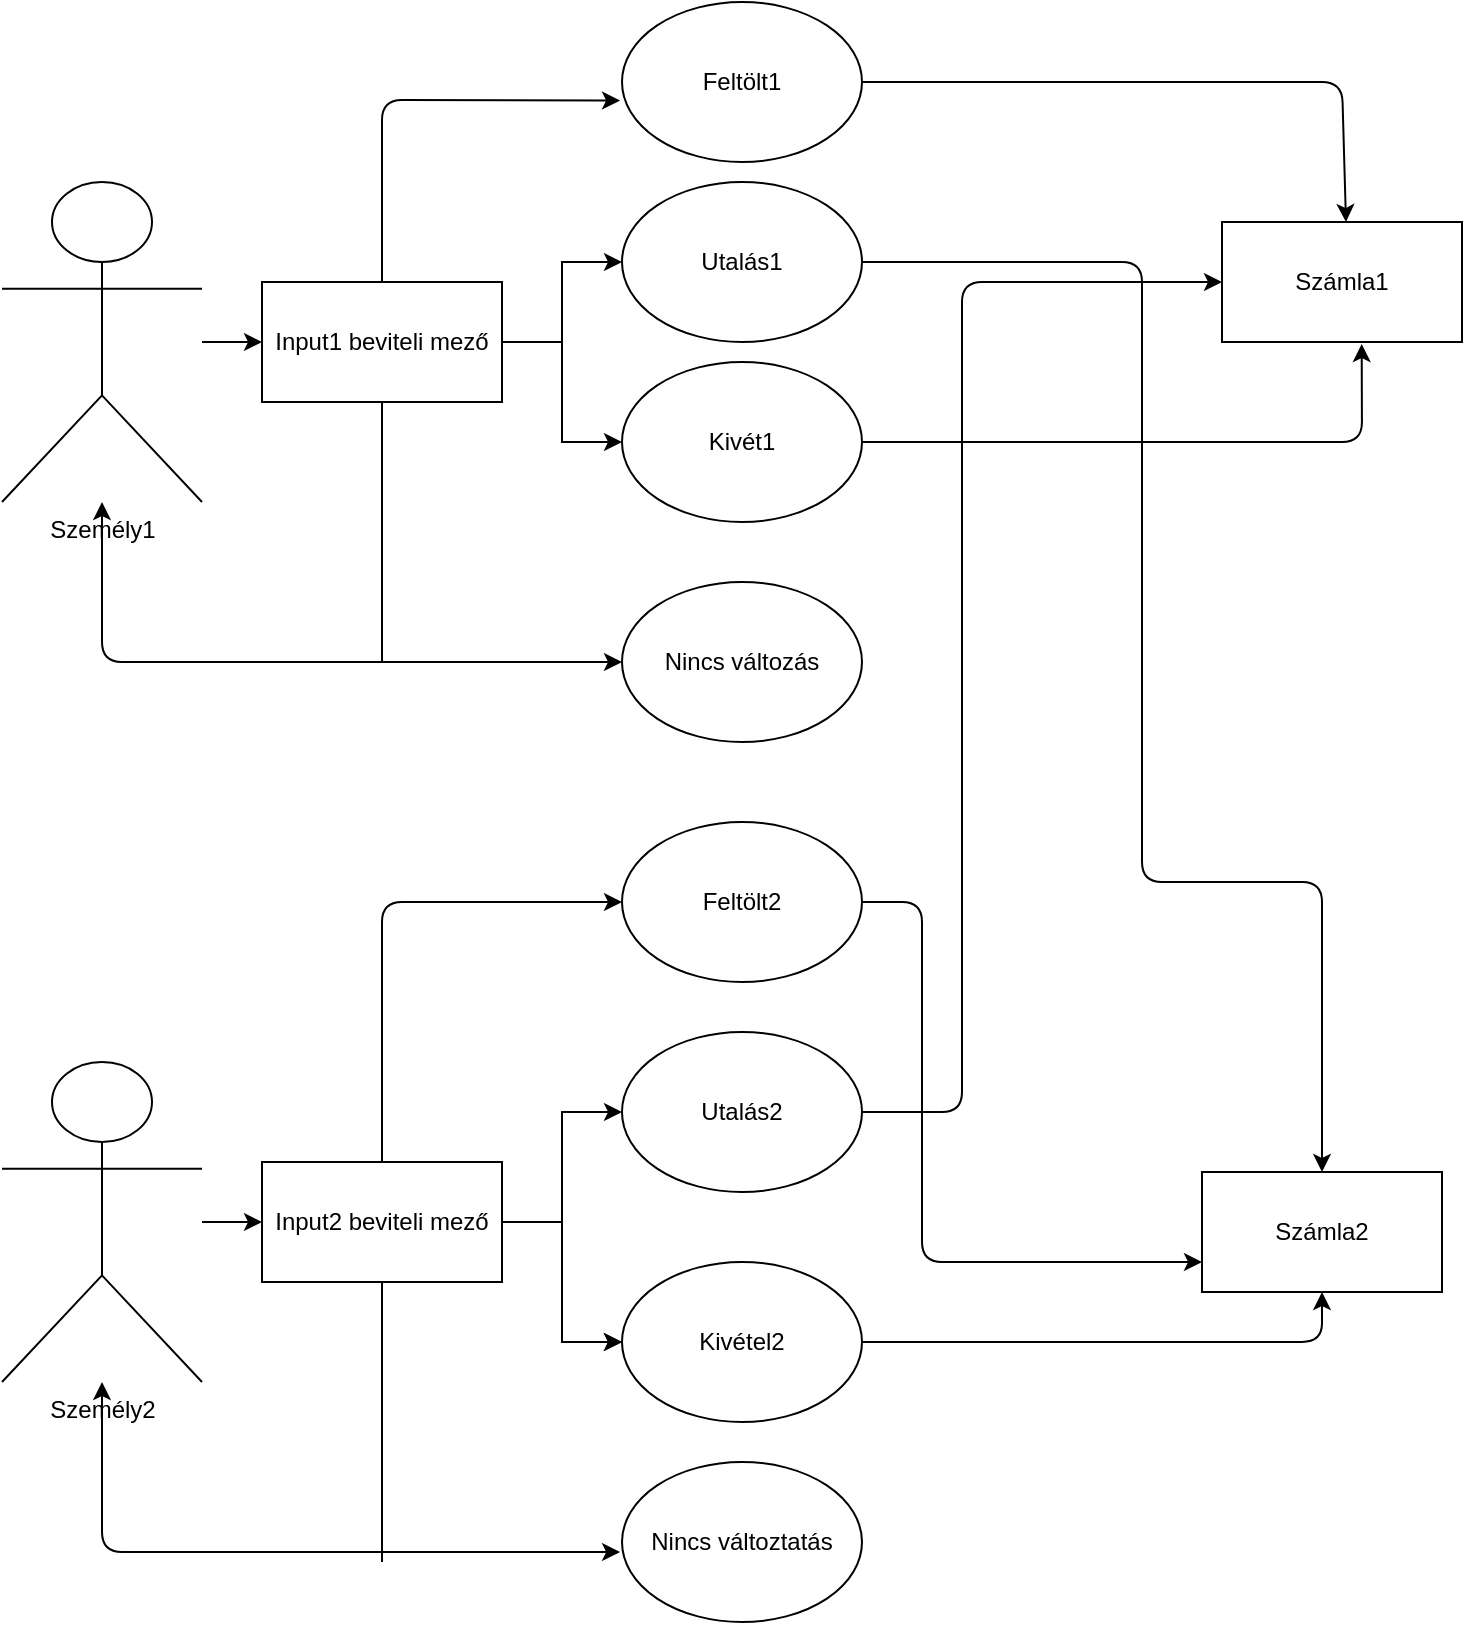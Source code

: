 <mxfile version="14.6.9" type="github">
  <diagram id="J5EfAojqnAFtYybLYgbn" name="Page-1">
    <mxGraphModel dx="1422" dy="762" grid="1" gridSize="10" guides="1" tooltips="1" connect="1" arrows="1" fold="1" page="1" pageScale="1" pageWidth="827" pageHeight="1169" math="0" shadow="0">
      <root>
        <mxCell id="0" />
        <mxCell id="1" parent="0" />
        <mxCell id="7G1ClK5BpiMBO2k2yVKp-1" value="Személy1" style="shape=umlActor;verticalLabelPosition=bottom;verticalAlign=top;html=1;outlineConnect=0;" vertex="1" parent="1">
          <mxGeometry x="30" y="120" width="100" height="160" as="geometry" />
        </mxCell>
        <mxCell id="7G1ClK5BpiMBO2k2yVKp-26" value="" style="edgeStyle=orthogonalEdgeStyle;rounded=0;orthogonalLoop=1;jettySize=auto;html=1;" edge="1" parent="1" source="7G1ClK5BpiMBO2k2yVKp-2" target="7G1ClK5BpiMBO2k2yVKp-7">
          <mxGeometry relative="1" as="geometry" />
        </mxCell>
        <mxCell id="7G1ClK5BpiMBO2k2yVKp-2" value="Input1 beviteli mező" style="rounded=0;whiteSpace=wrap;html=1;" vertex="1" parent="1">
          <mxGeometry x="160" y="170" width="120" height="60" as="geometry" />
        </mxCell>
        <mxCell id="7G1ClK5BpiMBO2k2yVKp-3" value="Személy2" style="shape=umlActor;verticalLabelPosition=bottom;verticalAlign=top;html=1;outlineConnect=0;" vertex="1" parent="1">
          <mxGeometry x="30" y="560" width="100" height="160" as="geometry" />
        </mxCell>
        <mxCell id="7G1ClK5BpiMBO2k2yVKp-58" value="" style="edgeStyle=orthogonalEdgeStyle;rounded=0;orthogonalLoop=1;jettySize=auto;html=1;" edge="1" parent="1" source="7G1ClK5BpiMBO2k2yVKp-4" target="7G1ClK5BpiMBO2k2yVKp-11">
          <mxGeometry relative="1" as="geometry" />
        </mxCell>
        <mxCell id="7G1ClK5BpiMBO2k2yVKp-59" value="" style="edgeStyle=orthogonalEdgeStyle;rounded=0;orthogonalLoop=1;jettySize=auto;html=1;" edge="1" parent="1" source="7G1ClK5BpiMBO2k2yVKp-4" target="7G1ClK5BpiMBO2k2yVKp-11">
          <mxGeometry relative="1" as="geometry" />
        </mxCell>
        <mxCell id="7G1ClK5BpiMBO2k2yVKp-4" value="Input2 beviteli mező" style="rounded=0;whiteSpace=wrap;html=1;" vertex="1" parent="1">
          <mxGeometry x="160" y="610" width="120" height="60" as="geometry" />
        </mxCell>
        <mxCell id="7G1ClK5BpiMBO2k2yVKp-5" value="Utalás1" style="ellipse;whiteSpace=wrap;html=1;" vertex="1" parent="1">
          <mxGeometry x="340" y="120" width="120" height="80" as="geometry" />
        </mxCell>
        <mxCell id="7G1ClK5BpiMBO2k2yVKp-7" value="Kivét1" style="ellipse;whiteSpace=wrap;html=1;" vertex="1" parent="1">
          <mxGeometry x="340" y="210" width="120" height="80" as="geometry" />
        </mxCell>
        <mxCell id="7G1ClK5BpiMBO2k2yVKp-8" value="Nincs változás" style="ellipse;whiteSpace=wrap;html=1;" vertex="1" parent="1">
          <mxGeometry x="340" y="320" width="120" height="80" as="geometry" />
        </mxCell>
        <mxCell id="7G1ClK5BpiMBO2k2yVKp-9" value="Feltölt2" style="ellipse;whiteSpace=wrap;html=1;" vertex="1" parent="1">
          <mxGeometry x="340" y="440" width="120" height="80" as="geometry" />
        </mxCell>
        <mxCell id="7G1ClK5BpiMBO2k2yVKp-10" value="Utalás2" style="ellipse;whiteSpace=wrap;html=1;" vertex="1" parent="1">
          <mxGeometry x="340" y="545" width="120" height="80" as="geometry" />
        </mxCell>
        <mxCell id="7G1ClK5BpiMBO2k2yVKp-11" value="Kivétel2" style="ellipse;whiteSpace=wrap;html=1;" vertex="1" parent="1">
          <mxGeometry x="340" y="660" width="120" height="80" as="geometry" />
        </mxCell>
        <mxCell id="7G1ClK5BpiMBO2k2yVKp-12" value="Nincs változtatás" style="ellipse;whiteSpace=wrap;html=1;" vertex="1" parent="1">
          <mxGeometry x="340" y="760" width="120" height="80" as="geometry" />
        </mxCell>
        <mxCell id="7G1ClK5BpiMBO2k2yVKp-17" value="Feltölt1" style="ellipse;whiteSpace=wrap;html=1;" vertex="1" parent="1">
          <mxGeometry x="340" y="30" width="120" height="80" as="geometry" />
        </mxCell>
        <mxCell id="7G1ClK5BpiMBO2k2yVKp-19" value="Számla1" style="rounded=0;whiteSpace=wrap;html=1;" vertex="1" parent="1">
          <mxGeometry x="640" y="140" width="120" height="60" as="geometry" />
        </mxCell>
        <mxCell id="7G1ClK5BpiMBO2k2yVKp-20" value="Számla2" style="rounded=0;whiteSpace=wrap;html=1;" vertex="1" parent="1">
          <mxGeometry x="630" y="615" width="120" height="60" as="geometry" />
        </mxCell>
        <mxCell id="7G1ClK5BpiMBO2k2yVKp-21" value="" style="endArrow=classic;html=1;" edge="1" parent="1" source="7G1ClK5BpiMBO2k2yVKp-1" target="7G1ClK5BpiMBO2k2yVKp-2">
          <mxGeometry width="50" height="50" relative="1" as="geometry">
            <mxPoint x="170" y="190" as="sourcePoint" />
            <mxPoint x="190" y="181" as="targetPoint" />
            <Array as="points" />
          </mxGeometry>
        </mxCell>
        <mxCell id="7G1ClK5BpiMBO2k2yVKp-22" value="" style="endArrow=classic;html=1;exitX=0.5;exitY=0;exitDx=0;exitDy=0;entryX=-0.008;entryY=0.616;entryDx=0;entryDy=0;entryPerimeter=0;" edge="1" parent="1" source="7G1ClK5BpiMBO2k2yVKp-2" target="7G1ClK5BpiMBO2k2yVKp-17">
          <mxGeometry width="50" height="50" relative="1" as="geometry">
            <mxPoint x="270" y="240" as="sourcePoint" />
            <mxPoint x="250" y="10" as="targetPoint" />
            <Array as="points">
              <mxPoint x="220" y="79" />
            </Array>
          </mxGeometry>
        </mxCell>
        <mxCell id="7G1ClK5BpiMBO2k2yVKp-23" value="" style="endArrow=classic;html=1;exitX=1;exitY=0.5;exitDx=0;exitDy=0;" edge="1" parent="1" source="7G1ClK5BpiMBO2k2yVKp-17">
          <mxGeometry width="50" height="50" relative="1" as="geometry">
            <mxPoint x="270" y="240" as="sourcePoint" />
            <mxPoint x="702" y="140" as="targetPoint" />
            <Array as="points">
              <mxPoint x="700" y="70" />
            </Array>
          </mxGeometry>
        </mxCell>
        <mxCell id="7G1ClK5BpiMBO2k2yVKp-38" value="" style="edgeStyle=orthogonalEdgeStyle;rounded=0;orthogonalLoop=1;jettySize=auto;html=1;entryX=0;entryY=0.5;entryDx=0;entryDy=0;exitX=1;exitY=0.5;exitDx=0;exitDy=0;" edge="1" parent="1" source="7G1ClK5BpiMBO2k2yVKp-2" target="7G1ClK5BpiMBO2k2yVKp-5">
          <mxGeometry relative="1" as="geometry">
            <mxPoint x="279.94" y="179.999" as="sourcePoint" />
            <mxPoint x="339.94" y="229.999" as="targetPoint" />
          </mxGeometry>
        </mxCell>
        <mxCell id="7G1ClK5BpiMBO2k2yVKp-39" value="" style="edgeStyle=segmentEdgeStyle;endArrow=classic;html=1;entryX=0.5;entryY=0;entryDx=0;entryDy=0;" edge="1" parent="1" target="7G1ClK5BpiMBO2k2yVKp-20">
          <mxGeometry width="50" height="50" relative="1" as="geometry">
            <mxPoint x="460" y="160" as="sourcePoint" />
            <mxPoint x="700" y="470" as="targetPoint" />
            <Array as="points">
              <mxPoint x="600" y="160" />
              <mxPoint x="600" y="470" />
              <mxPoint x="690" y="470" />
            </Array>
          </mxGeometry>
        </mxCell>
        <mxCell id="7G1ClK5BpiMBO2k2yVKp-41" value="" style="endArrow=classic;html=1;exitX=1;exitY=0.5;exitDx=0;exitDy=0;entryX=0.582;entryY=1.017;entryDx=0;entryDy=0;entryPerimeter=0;" edge="1" parent="1" source="7G1ClK5BpiMBO2k2yVKp-7" target="7G1ClK5BpiMBO2k2yVKp-19">
          <mxGeometry width="50" height="50" relative="1" as="geometry">
            <mxPoint x="500" y="270" as="sourcePoint" />
            <mxPoint x="720" y="250" as="targetPoint" />
            <Array as="points">
              <mxPoint x="710" y="250" />
            </Array>
          </mxGeometry>
        </mxCell>
        <mxCell id="7G1ClK5BpiMBO2k2yVKp-48" value="" style="endArrow=none;html=1;exitX=0.5;exitY=1;exitDx=0;exitDy=0;" edge="1" parent="1" source="7G1ClK5BpiMBO2k2yVKp-2">
          <mxGeometry width="50" height="50" relative="1" as="geometry">
            <mxPoint x="390" y="240" as="sourcePoint" />
            <mxPoint x="220" y="360" as="targetPoint" />
          </mxGeometry>
        </mxCell>
        <mxCell id="7G1ClK5BpiMBO2k2yVKp-49" value="" style="endArrow=classic;html=1;entryX=0;entryY=0.5;entryDx=0;entryDy=0;" edge="1" parent="1" source="7G1ClK5BpiMBO2k2yVKp-3" target="7G1ClK5BpiMBO2k2yVKp-4">
          <mxGeometry width="50" height="50" relative="1" as="geometry">
            <mxPoint x="390" y="640" as="sourcePoint" />
            <mxPoint x="180" y="590" as="targetPoint" />
          </mxGeometry>
        </mxCell>
        <mxCell id="7G1ClK5BpiMBO2k2yVKp-52" value="" style="edgeStyle=segmentEdgeStyle;endArrow=classic;html=1;entryX=0;entryY=0.5;entryDx=0;entryDy=0;exitX=0.5;exitY=0;exitDx=0;exitDy=0;" edge="1" parent="1" source="7G1ClK5BpiMBO2k2yVKp-4" target="7G1ClK5BpiMBO2k2yVKp-9">
          <mxGeometry width="50" height="50" relative="1" as="geometry">
            <mxPoint x="220" y="550" as="sourcePoint" />
            <mxPoint x="300" y="460" as="targetPoint" />
            <Array as="points">
              <mxPoint x="220" y="480" />
            </Array>
          </mxGeometry>
        </mxCell>
        <mxCell id="7G1ClK5BpiMBO2k2yVKp-57" value="" style="edgeStyle=segmentEdgeStyle;endArrow=classic;html=1;entryX=0;entryY=0.75;entryDx=0;entryDy=0;" edge="1" parent="1" source="7G1ClK5BpiMBO2k2yVKp-9" target="7G1ClK5BpiMBO2k2yVKp-20">
          <mxGeometry width="50" height="50" relative="1" as="geometry">
            <mxPoint x="460" y="476" as="sourcePoint" />
            <mxPoint x="550" y="660" as="targetPoint" />
            <Array as="points">
              <mxPoint x="490" y="480" />
              <mxPoint x="490" y="660" />
            </Array>
          </mxGeometry>
        </mxCell>
        <mxCell id="7G1ClK5BpiMBO2k2yVKp-60" value="" style="edgeStyle=orthogonalEdgeStyle;rounded=0;orthogonalLoop=1;jettySize=auto;html=1;exitX=1;exitY=0.5;exitDx=0;exitDy=0;entryX=0;entryY=0.5;entryDx=0;entryDy=0;" edge="1" parent="1" source="7G1ClK5BpiMBO2k2yVKp-4" target="7G1ClK5BpiMBO2k2yVKp-10">
          <mxGeometry relative="1" as="geometry">
            <mxPoint x="300" y="655.034" as="sourcePoint" />
            <mxPoint x="350" y="690" as="targetPoint" />
          </mxGeometry>
        </mxCell>
        <mxCell id="7G1ClK5BpiMBO2k2yVKp-63" value="" style="edgeStyle=segmentEdgeStyle;endArrow=classic;html=1;entryX=0;entryY=0.5;entryDx=0;entryDy=0;" edge="1" parent="1" target="7G1ClK5BpiMBO2k2yVKp-19">
          <mxGeometry width="50" height="50" relative="1" as="geometry">
            <mxPoint x="460" y="585" as="sourcePoint" />
            <mxPoint x="510" y="110" as="targetPoint" />
            <Array as="points">
              <mxPoint x="510" y="585" />
              <mxPoint x="510" y="170" />
            </Array>
          </mxGeometry>
        </mxCell>
        <mxCell id="7G1ClK5BpiMBO2k2yVKp-64" value="" style="edgeStyle=segmentEdgeStyle;endArrow=classic;html=1;entryX=0.5;entryY=1;entryDx=0;entryDy=0;" edge="1" parent="1" source="7G1ClK5BpiMBO2k2yVKp-11" target="7G1ClK5BpiMBO2k2yVKp-20">
          <mxGeometry width="50" height="50" relative="1" as="geometry">
            <mxPoint x="460" y="680" as="sourcePoint" />
            <mxPoint x="510" y="630" as="targetPoint" />
            <Array as="points">
              <mxPoint x="690" y="700" />
            </Array>
          </mxGeometry>
        </mxCell>
        <mxCell id="7G1ClK5BpiMBO2k2yVKp-68" value="" style="endArrow=classic;startArrow=classic;html=1;entryX=0;entryY=0.5;entryDx=0;entryDy=0;" edge="1" parent="1" source="7G1ClK5BpiMBO2k2yVKp-1" target="7G1ClK5BpiMBO2k2yVKp-8">
          <mxGeometry width="50" height="50" relative="1" as="geometry">
            <mxPoint x="60" y="360" as="sourcePoint" />
            <mxPoint x="430" y="330" as="targetPoint" />
            <Array as="points">
              <mxPoint x="80" y="360" />
            </Array>
          </mxGeometry>
        </mxCell>
        <mxCell id="7G1ClK5BpiMBO2k2yVKp-71" value="" style="endArrow=classic;startArrow=classic;html=1;exitX=-0.008;exitY=0.563;exitDx=0;exitDy=0;exitPerimeter=0;" edge="1" parent="1" source="7G1ClK5BpiMBO2k2yVKp-12" target="7G1ClK5BpiMBO2k2yVKp-3">
          <mxGeometry width="50" height="50" relative="1" as="geometry">
            <mxPoint x="380" y="660" as="sourcePoint" />
            <mxPoint x="30" y="800" as="targetPoint" />
            <Array as="points">
              <mxPoint x="80" y="805" />
            </Array>
          </mxGeometry>
        </mxCell>
        <mxCell id="7G1ClK5BpiMBO2k2yVKp-76" value="" style="endArrow=none;html=1;exitX=0.5;exitY=1;exitDx=0;exitDy=0;" edge="1" parent="1" source="7G1ClK5BpiMBO2k2yVKp-4">
          <mxGeometry width="50" height="50" relative="1" as="geometry">
            <mxPoint x="380" y="660" as="sourcePoint" />
            <mxPoint x="220" y="810" as="targetPoint" />
          </mxGeometry>
        </mxCell>
      </root>
    </mxGraphModel>
  </diagram>
</mxfile>

